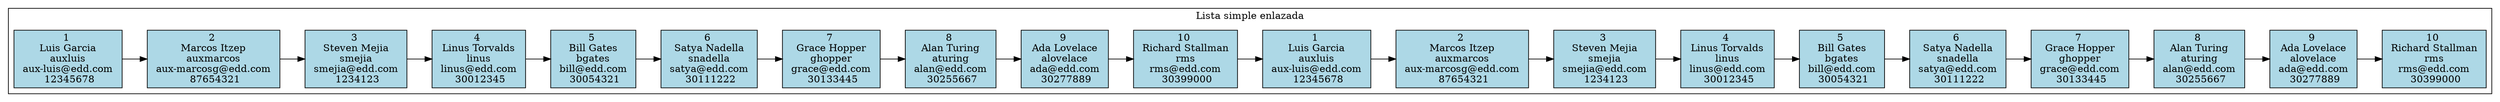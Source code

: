 digraph ListaEnlazada {
  rankdir=LR;
  nodesep=0.5;

  subgraph cluster_0 {
    label="Lista simple enlazada";
    fontsize=14;
    color=black;
    style=filled;
    fillcolor=white;
    node [shape=record, style=filled, fillcolor=lightblue];

    nodo0 [label="{1 \n Luis Garcia \n auxluis \n aux-luis@edd.com \n 12345678}"];
    nodo0 -> nodo1;
    nodo1 [label="{2 \n Marcos Itzep \n auxmarcos \n aux-marcosg@edd.com \n 87654321}"];
    nodo1 -> nodo2;
    nodo2 [label="{3 \n Steven Mejia \n smejia \n smejia@edd.com \n 1234123}"];
    nodo2 -> nodo3;
    nodo3 [label="{4 \n Linus Torvalds \n linus \n linus@edd.com \n 30012345}"];
    nodo3 -> nodo4;
    nodo4 [label="{5 \n Bill Gates \n bgates \n bill@edd.com \n 30054321}"];
    nodo4 -> nodo5;
    nodo5 [label="{6 \n Satya Nadella \n snadella \n satya@edd.com \n 30111222}"];
    nodo5 -> nodo6;
    nodo6 [label="{7 \n Grace Hopper \n ghopper \n grace@edd.com \n 30133445}"];
    nodo6 -> nodo7;
    nodo7 [label="{8 \n Alan Turing \n aturing \n alan@edd.com \n 30255667}"];
    nodo7 -> nodo8;
    nodo8 [label="{9 \n Ada Lovelace \n alovelace \n ada@edd.com \n 30277889}"];
    nodo8 -> nodo9;
    nodo9 [label="{10 \n Richard Stallman \n rms \n rms@edd.com \n 30399000}"];
    nodo9 -> nodo10;
    nodo10 [label="{1 \n Luis Garcia \n auxluis \n aux-luis@edd.com \n 12345678}"];
    nodo10 -> nodo11;
    nodo11 [label="{2 \n Marcos Itzep \n auxmarcos \n aux-marcosg@edd.com \n 87654321}"];
    nodo11 -> nodo12;
    nodo12 [label="{3 \n Steven Mejia \n smejia \n smejia@edd.com \n 1234123}"];
    nodo12 -> nodo13;
    nodo13 [label="{4 \n Linus Torvalds \n linus \n linus@edd.com \n 30012345}"];
    nodo13 -> nodo14;
    nodo14 [label="{5 \n Bill Gates \n bgates \n bill@edd.com \n 30054321}"];
    nodo14 -> nodo15;
    nodo15 [label="{6 \n Satya Nadella \n snadella \n satya@edd.com \n 30111222}"];
    nodo15 -> nodo16;
    nodo16 [label="{7 \n Grace Hopper \n ghopper \n grace@edd.com \n 30133445}"];
    nodo16 -> nodo17;
    nodo17 [label="{8 \n Alan Turing \n aturing \n alan@edd.com \n 30255667}"];
    nodo17 -> nodo18;
    nodo18 [label="{9 \n Ada Lovelace \n alovelace \n ada@edd.com \n 30277889}"];
    nodo18 -> nodo19;
    nodo19 [label="{10 \n Richard Stallman \n rms \n rms@edd.com \n 30399000}"];
  }
}
